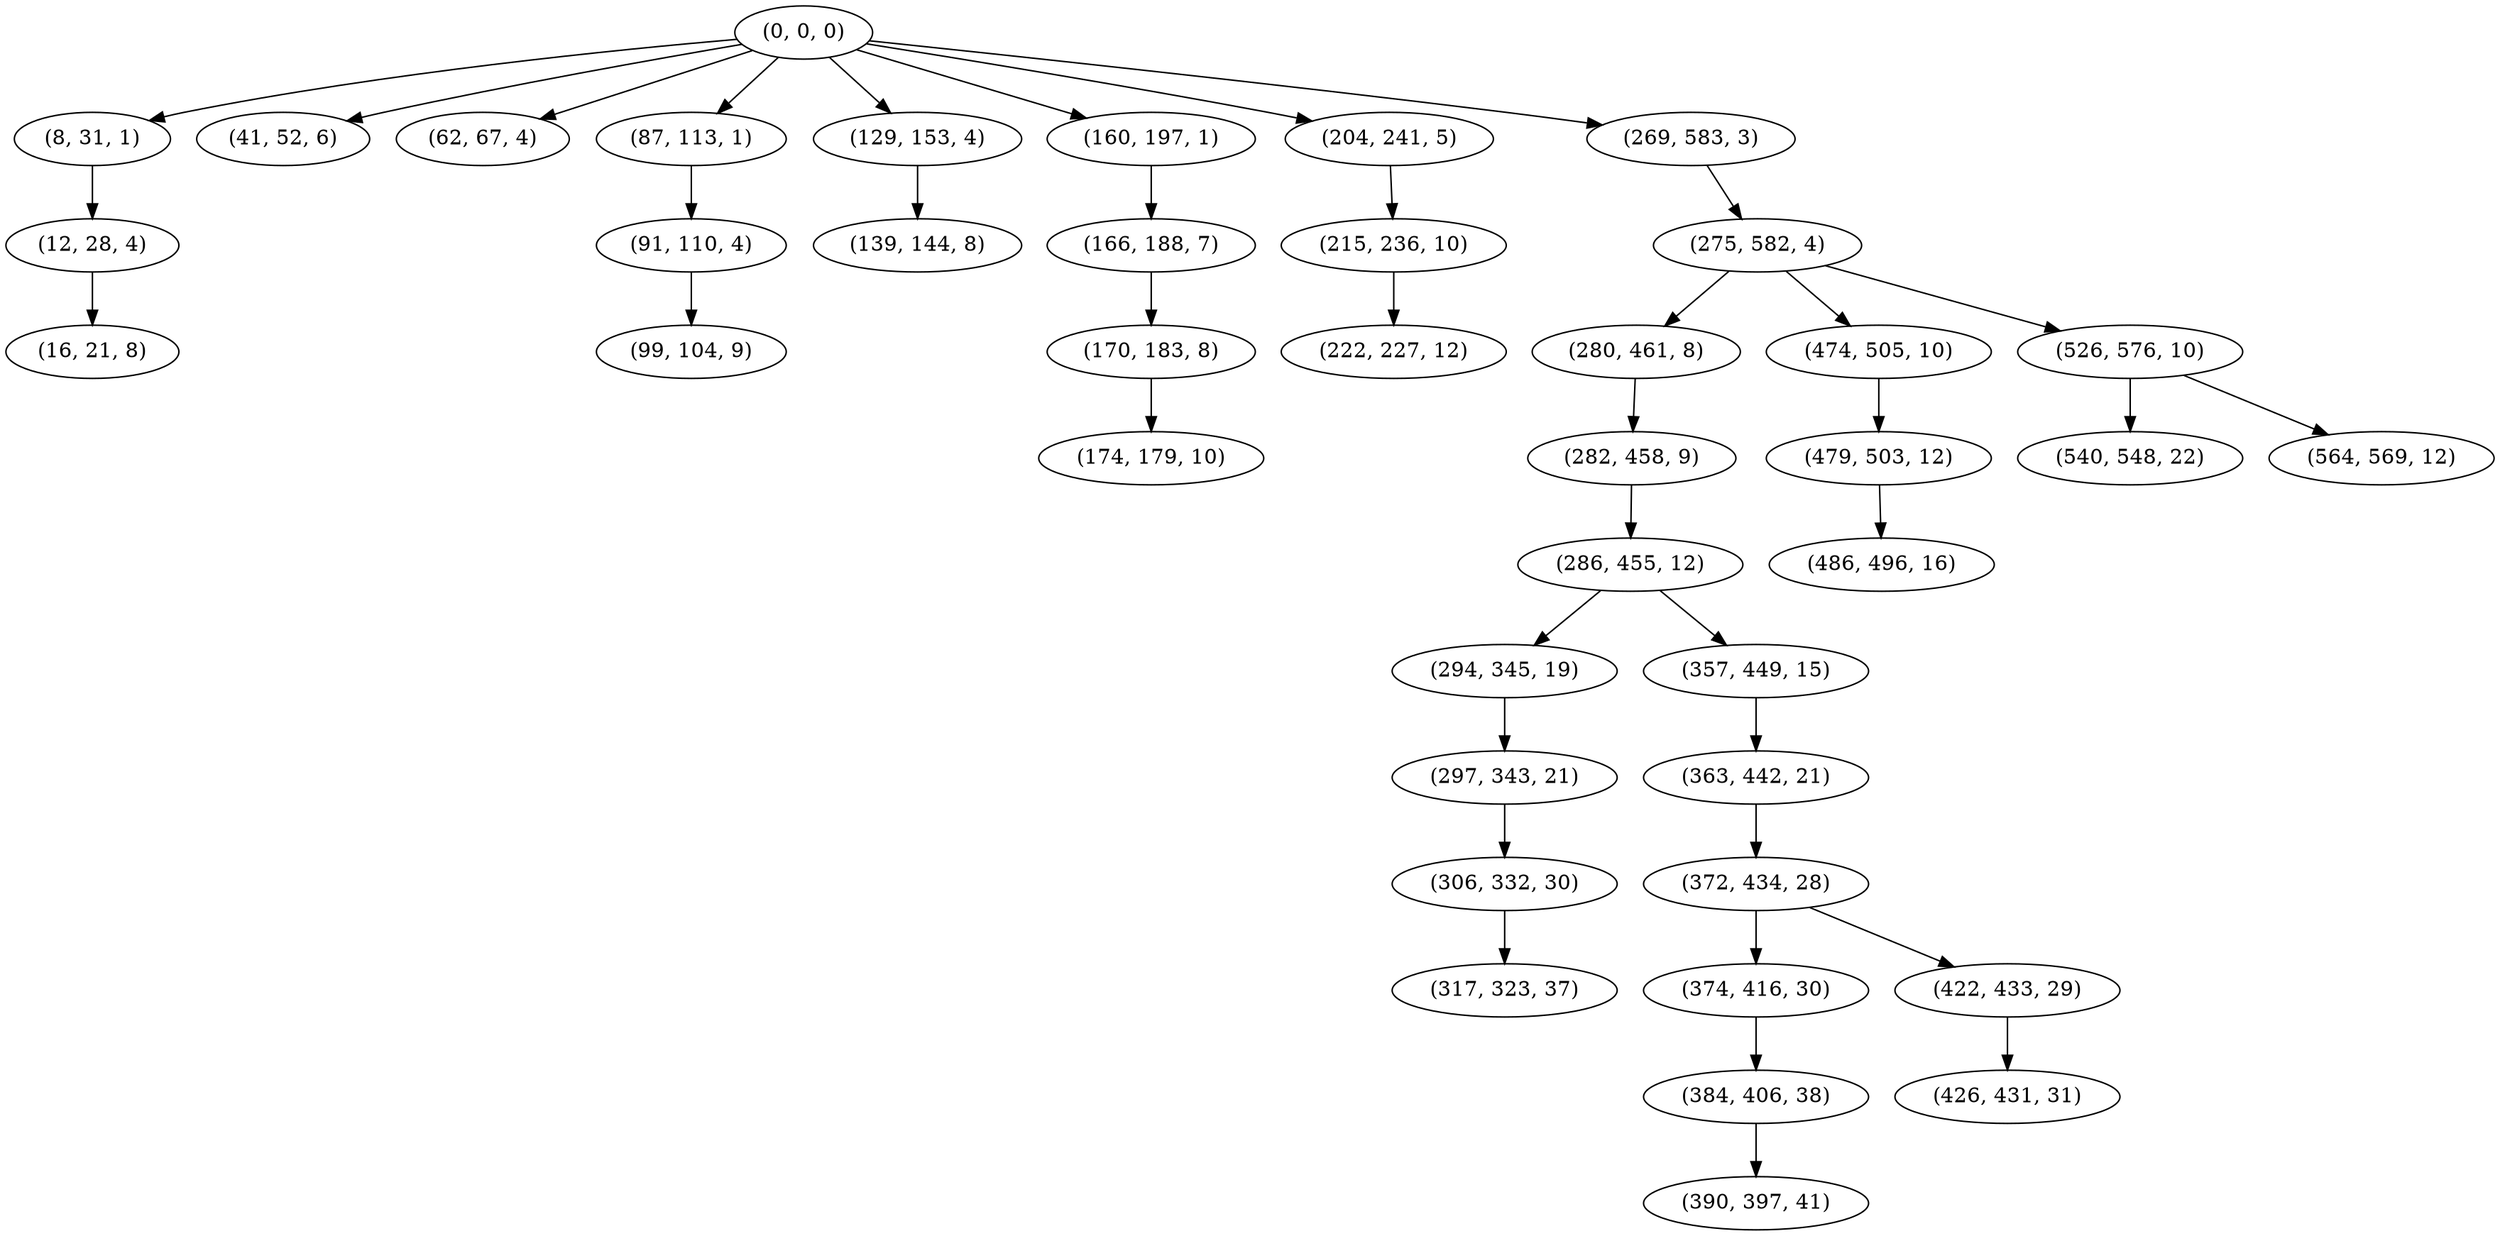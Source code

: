 digraph tree {
    "(0, 0, 0)";
    "(8, 31, 1)";
    "(12, 28, 4)";
    "(16, 21, 8)";
    "(41, 52, 6)";
    "(62, 67, 4)";
    "(87, 113, 1)";
    "(91, 110, 4)";
    "(99, 104, 9)";
    "(129, 153, 4)";
    "(139, 144, 8)";
    "(160, 197, 1)";
    "(166, 188, 7)";
    "(170, 183, 8)";
    "(174, 179, 10)";
    "(204, 241, 5)";
    "(215, 236, 10)";
    "(222, 227, 12)";
    "(269, 583, 3)";
    "(275, 582, 4)";
    "(280, 461, 8)";
    "(282, 458, 9)";
    "(286, 455, 12)";
    "(294, 345, 19)";
    "(297, 343, 21)";
    "(306, 332, 30)";
    "(317, 323, 37)";
    "(357, 449, 15)";
    "(363, 442, 21)";
    "(372, 434, 28)";
    "(374, 416, 30)";
    "(384, 406, 38)";
    "(390, 397, 41)";
    "(422, 433, 29)";
    "(426, 431, 31)";
    "(474, 505, 10)";
    "(479, 503, 12)";
    "(486, 496, 16)";
    "(526, 576, 10)";
    "(540, 548, 22)";
    "(564, 569, 12)";
    "(0, 0, 0)" -> "(8, 31, 1)";
    "(0, 0, 0)" -> "(41, 52, 6)";
    "(0, 0, 0)" -> "(62, 67, 4)";
    "(0, 0, 0)" -> "(87, 113, 1)";
    "(0, 0, 0)" -> "(129, 153, 4)";
    "(0, 0, 0)" -> "(160, 197, 1)";
    "(0, 0, 0)" -> "(204, 241, 5)";
    "(0, 0, 0)" -> "(269, 583, 3)";
    "(8, 31, 1)" -> "(12, 28, 4)";
    "(12, 28, 4)" -> "(16, 21, 8)";
    "(87, 113, 1)" -> "(91, 110, 4)";
    "(91, 110, 4)" -> "(99, 104, 9)";
    "(129, 153, 4)" -> "(139, 144, 8)";
    "(160, 197, 1)" -> "(166, 188, 7)";
    "(166, 188, 7)" -> "(170, 183, 8)";
    "(170, 183, 8)" -> "(174, 179, 10)";
    "(204, 241, 5)" -> "(215, 236, 10)";
    "(215, 236, 10)" -> "(222, 227, 12)";
    "(269, 583, 3)" -> "(275, 582, 4)";
    "(275, 582, 4)" -> "(280, 461, 8)";
    "(275, 582, 4)" -> "(474, 505, 10)";
    "(275, 582, 4)" -> "(526, 576, 10)";
    "(280, 461, 8)" -> "(282, 458, 9)";
    "(282, 458, 9)" -> "(286, 455, 12)";
    "(286, 455, 12)" -> "(294, 345, 19)";
    "(286, 455, 12)" -> "(357, 449, 15)";
    "(294, 345, 19)" -> "(297, 343, 21)";
    "(297, 343, 21)" -> "(306, 332, 30)";
    "(306, 332, 30)" -> "(317, 323, 37)";
    "(357, 449, 15)" -> "(363, 442, 21)";
    "(363, 442, 21)" -> "(372, 434, 28)";
    "(372, 434, 28)" -> "(374, 416, 30)";
    "(372, 434, 28)" -> "(422, 433, 29)";
    "(374, 416, 30)" -> "(384, 406, 38)";
    "(384, 406, 38)" -> "(390, 397, 41)";
    "(422, 433, 29)" -> "(426, 431, 31)";
    "(474, 505, 10)" -> "(479, 503, 12)";
    "(479, 503, 12)" -> "(486, 496, 16)";
    "(526, 576, 10)" -> "(540, 548, 22)";
    "(526, 576, 10)" -> "(564, 569, 12)";
}
